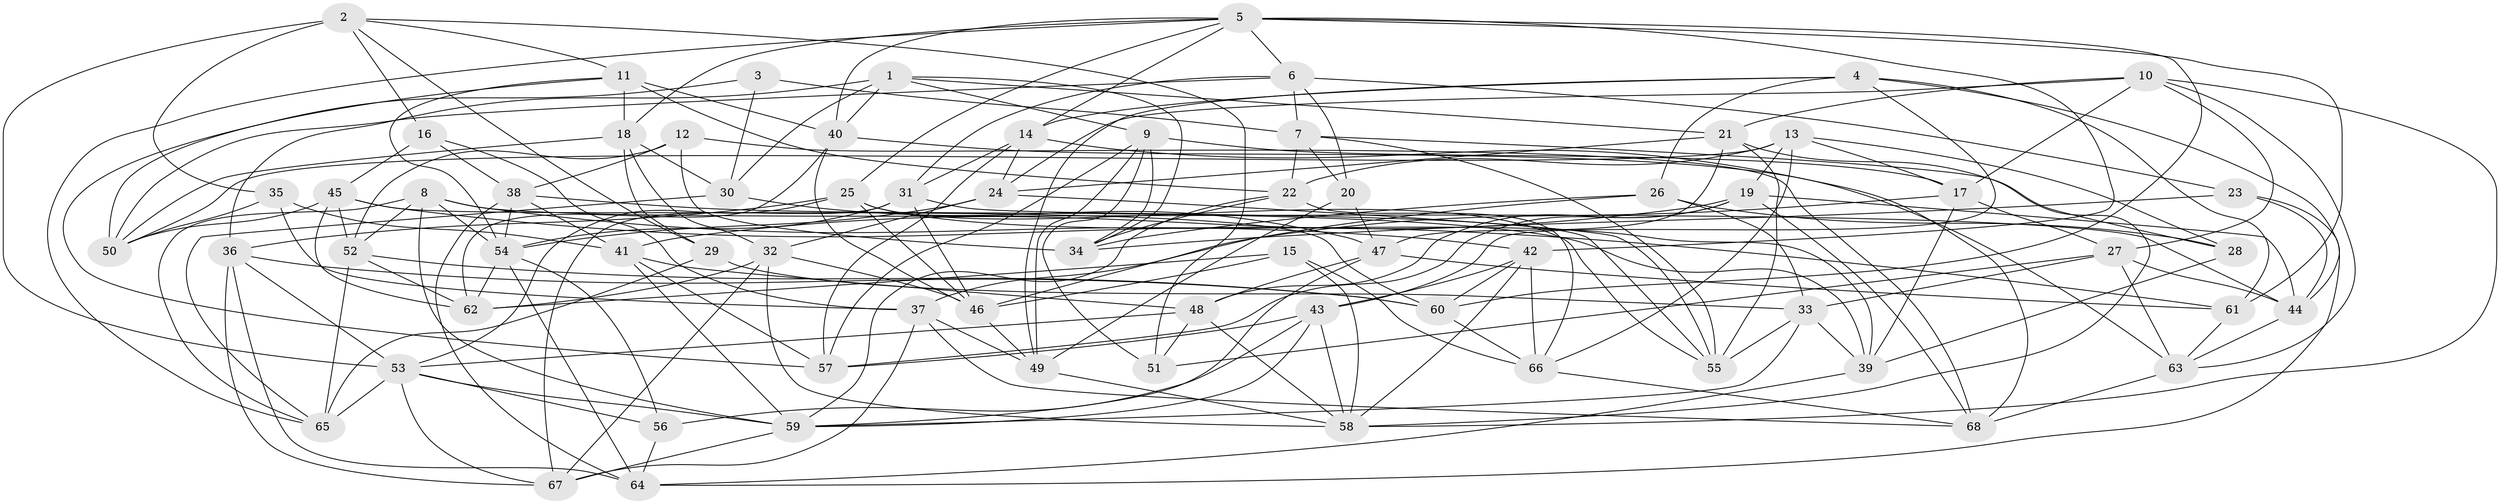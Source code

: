 // original degree distribution, {4: 1.0}
// Generated by graph-tools (version 1.1) at 2025/50/03/09/25 03:50:54]
// undirected, 68 vertices, 197 edges
graph export_dot {
graph [start="1"]
  node [color=gray90,style=filled];
  1;
  2;
  3;
  4;
  5;
  6;
  7;
  8;
  9;
  10;
  11;
  12;
  13;
  14;
  15;
  16;
  17;
  18;
  19;
  20;
  21;
  22;
  23;
  24;
  25;
  26;
  27;
  28;
  29;
  30;
  31;
  32;
  33;
  34;
  35;
  36;
  37;
  38;
  39;
  40;
  41;
  42;
  43;
  44;
  45;
  46;
  47;
  48;
  49;
  50;
  51;
  52;
  53;
  54;
  55;
  56;
  57;
  58;
  59;
  60;
  61;
  62;
  63;
  64;
  65;
  66;
  67;
  68;
  1 -- 9 [weight=1.0];
  1 -- 21 [weight=1.0];
  1 -- 30 [weight=1.0];
  1 -- 34 [weight=1.0];
  1 -- 36 [weight=1.0];
  1 -- 40 [weight=1.0];
  2 -- 11 [weight=1.0];
  2 -- 16 [weight=1.0];
  2 -- 29 [weight=1.0];
  2 -- 35 [weight=1.0];
  2 -- 51 [weight=1.0];
  2 -- 53 [weight=1.0];
  3 -- 7 [weight=1.0];
  3 -- 30 [weight=2.0];
  3 -- 57 [weight=1.0];
  4 -- 14 [weight=1.0];
  4 -- 26 [weight=1.0];
  4 -- 43 [weight=1.0];
  4 -- 44 [weight=1.0];
  4 -- 49 [weight=1.0];
  4 -- 61 [weight=1.0];
  5 -- 6 [weight=1.0];
  5 -- 14 [weight=1.0];
  5 -- 18 [weight=1.0];
  5 -- 25 [weight=1.0];
  5 -- 40 [weight=1.0];
  5 -- 42 [weight=1.0];
  5 -- 60 [weight=1.0];
  5 -- 61 [weight=2.0];
  5 -- 65 [weight=1.0];
  6 -- 7 [weight=1.0];
  6 -- 20 [weight=1.0];
  6 -- 23 [weight=1.0];
  6 -- 31 [weight=1.0];
  6 -- 50 [weight=1.0];
  7 -- 20 [weight=1.0];
  7 -- 22 [weight=1.0];
  7 -- 28 [weight=1.0];
  7 -- 55 [weight=1.0];
  8 -- 42 [weight=1.0];
  8 -- 44 [weight=1.0];
  8 -- 52 [weight=1.0];
  8 -- 54 [weight=1.0];
  8 -- 59 [weight=1.0];
  8 -- 65 [weight=1.0];
  9 -- 17 [weight=1.0];
  9 -- 34 [weight=1.0];
  9 -- 49 [weight=1.0];
  9 -- 51 [weight=1.0];
  9 -- 57 [weight=1.0];
  10 -- 17 [weight=1.0];
  10 -- 21 [weight=1.0];
  10 -- 24 [weight=1.0];
  10 -- 27 [weight=1.0];
  10 -- 58 [weight=1.0];
  10 -- 63 [weight=1.0];
  11 -- 18 [weight=1.0];
  11 -- 22 [weight=1.0];
  11 -- 40 [weight=1.0];
  11 -- 50 [weight=1.0];
  11 -- 54 [weight=1.0];
  12 -- 34 [weight=1.0];
  12 -- 38 [weight=1.0];
  12 -- 52 [weight=1.0];
  12 -- 68 [weight=1.0];
  13 -- 17 [weight=1.0];
  13 -- 19 [weight=1.0];
  13 -- 22 [weight=1.0];
  13 -- 28 [weight=1.0];
  13 -- 50 [weight=1.0];
  13 -- 66 [weight=1.0];
  14 -- 24 [weight=1.0];
  14 -- 31 [weight=1.0];
  14 -- 57 [weight=1.0];
  14 -- 68 [weight=1.0];
  15 -- 46 [weight=1.0];
  15 -- 58 [weight=1.0];
  15 -- 62 [weight=1.0];
  15 -- 66 [weight=1.0];
  16 -- 37 [weight=1.0];
  16 -- 38 [weight=1.0];
  16 -- 45 [weight=1.0];
  17 -- 27 [weight=1.0];
  17 -- 37 [weight=1.0];
  17 -- 39 [weight=1.0];
  18 -- 29 [weight=1.0];
  18 -- 30 [weight=1.0];
  18 -- 32 [weight=1.0];
  18 -- 50 [weight=1.0];
  19 -- 41 [weight=1.0];
  19 -- 44 [weight=1.0];
  19 -- 48 [weight=1.0];
  19 -- 57 [weight=1.0];
  19 -- 68 [weight=1.0];
  20 -- 47 [weight=1.0];
  20 -- 49 [weight=1.0];
  21 -- 24 [weight=1.0];
  21 -- 47 [weight=1.0];
  21 -- 55 [weight=1.0];
  21 -- 58 [weight=1.0];
  22 -- 34 [weight=1.0];
  22 -- 59 [weight=1.0];
  22 -- 66 [weight=1.0];
  23 -- 34 [weight=1.0];
  23 -- 44 [weight=1.0];
  23 -- 64 [weight=1.0];
  24 -- 32 [weight=1.0];
  24 -- 54 [weight=1.0];
  24 -- 55 [weight=1.0];
  25 -- 36 [weight=1.0];
  25 -- 39 [weight=1.0];
  25 -- 46 [weight=1.0];
  25 -- 53 [weight=1.0];
  25 -- 55 [weight=1.0];
  26 -- 28 [weight=1.0];
  26 -- 33 [weight=1.0];
  26 -- 34 [weight=1.0];
  26 -- 46 [weight=2.0];
  27 -- 33 [weight=1.0];
  27 -- 44 [weight=1.0];
  27 -- 51 [weight=1.0];
  27 -- 63 [weight=1.0];
  28 -- 39 [weight=1.0];
  29 -- 33 [weight=1.0];
  29 -- 65 [weight=1.0];
  30 -- 47 [weight=1.0];
  30 -- 65 [weight=1.0];
  31 -- 46 [weight=1.0];
  31 -- 54 [weight=1.0];
  31 -- 55 [weight=1.0];
  31 -- 67 [weight=1.0];
  32 -- 46 [weight=1.0];
  32 -- 58 [weight=1.0];
  32 -- 62 [weight=1.0];
  32 -- 67 [weight=1.0];
  33 -- 39 [weight=1.0];
  33 -- 55 [weight=1.0];
  33 -- 59 [weight=1.0];
  35 -- 37 [weight=1.0];
  35 -- 41 [weight=1.0];
  35 -- 50 [weight=1.0];
  36 -- 53 [weight=1.0];
  36 -- 60 [weight=1.0];
  36 -- 64 [weight=1.0];
  36 -- 67 [weight=1.0];
  37 -- 49 [weight=1.0];
  37 -- 67 [weight=1.0];
  37 -- 68 [weight=1.0];
  38 -- 39 [weight=1.0];
  38 -- 41 [weight=1.0];
  38 -- 54 [weight=1.0];
  38 -- 64 [weight=1.0];
  39 -- 64 [weight=1.0];
  40 -- 46 [weight=1.0];
  40 -- 62 [weight=1.0];
  40 -- 63 [weight=1.0];
  41 -- 48 [weight=1.0];
  41 -- 57 [weight=1.0];
  41 -- 59 [weight=1.0];
  42 -- 43 [weight=1.0];
  42 -- 58 [weight=1.0];
  42 -- 60 [weight=1.0];
  42 -- 66 [weight=1.0];
  43 -- 56 [weight=1.0];
  43 -- 57 [weight=1.0];
  43 -- 58 [weight=1.0];
  43 -- 59 [weight=1.0];
  44 -- 63 [weight=1.0];
  45 -- 50 [weight=1.0];
  45 -- 52 [weight=1.0];
  45 -- 60 [weight=1.0];
  45 -- 61 [weight=1.0];
  45 -- 62 [weight=1.0];
  46 -- 49 [weight=1.0];
  47 -- 48 [weight=1.0];
  47 -- 59 [weight=1.0];
  47 -- 61 [weight=1.0];
  48 -- 51 [weight=1.0];
  48 -- 53 [weight=1.0];
  48 -- 58 [weight=1.0];
  49 -- 58 [weight=1.0];
  52 -- 60 [weight=1.0];
  52 -- 62 [weight=1.0];
  52 -- 65 [weight=1.0];
  53 -- 56 [weight=1.0];
  53 -- 59 [weight=1.0];
  53 -- 65 [weight=1.0];
  53 -- 67 [weight=1.0];
  54 -- 56 [weight=1.0];
  54 -- 62 [weight=1.0];
  54 -- 64 [weight=1.0];
  56 -- 64 [weight=1.0];
  59 -- 67 [weight=1.0];
  60 -- 66 [weight=1.0];
  61 -- 63 [weight=1.0];
  63 -- 68 [weight=1.0];
  66 -- 68 [weight=1.0];
}
